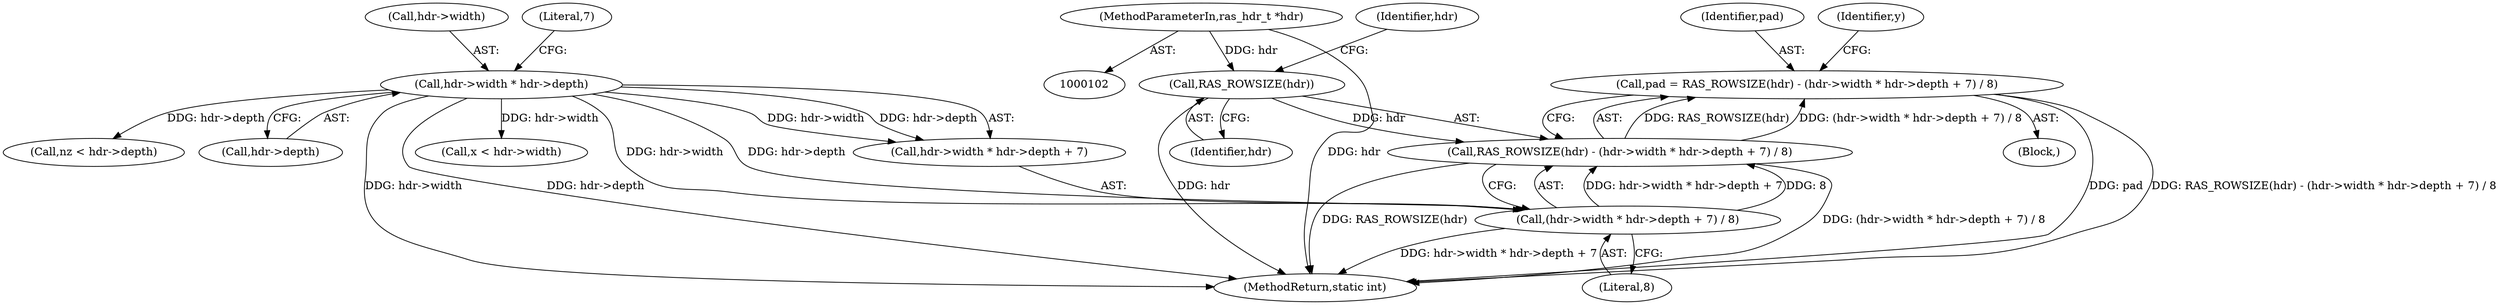 digraph "0_jasper_411a4068f8c464e883358bf403a3e25158863823_0@integer" {
"1000163" [label="(Call,pad = RAS_ROWSIZE(hdr) - (hdr->width * hdr->depth + 7) / 8)"];
"1000165" [label="(Call,RAS_ROWSIZE(hdr) - (hdr->width * hdr->depth + 7) / 8)"];
"1000166" [label="(Call,RAS_ROWSIZE(hdr))"];
"1000104" [label="(MethodParameterIn,ras_hdr_t *hdr)"];
"1000168" [label="(Call,(hdr->width * hdr->depth + 7) / 8)"];
"1000170" [label="(Call,hdr->width * hdr->depth)"];
"1000163" [label="(Call,pad = RAS_ROWSIZE(hdr) - (hdr->width * hdr->depth + 7) / 8)"];
"1000201" [label="(Call,x < hdr->width)"];
"1000166" [label="(Call,RAS_ROWSIZE(hdr))"];
"1000177" [label="(Literal,7)"];
"1000210" [label="(Call,nz < hdr->depth)"];
"1000380" [label="(MethodReturn,static int)"];
"1000104" [label="(MethodParameterIn,ras_hdr_t *hdr)"];
"1000107" [label="(Block,)"];
"1000164" [label="(Identifier,pad)"];
"1000172" [label="(Identifier,hdr)"];
"1000170" [label="(Call,hdr->width * hdr->depth)"];
"1000174" [label="(Call,hdr->depth)"];
"1000181" [label="(Identifier,y)"];
"1000167" [label="(Identifier,hdr)"];
"1000168" [label="(Call,(hdr->width * hdr->depth + 7) / 8)"];
"1000171" [label="(Call,hdr->width)"];
"1000169" [label="(Call,hdr->width * hdr->depth + 7)"];
"1000165" [label="(Call,RAS_ROWSIZE(hdr) - (hdr->width * hdr->depth + 7) / 8)"];
"1000178" [label="(Literal,8)"];
"1000163" -> "1000107"  [label="AST: "];
"1000163" -> "1000165"  [label="CFG: "];
"1000164" -> "1000163"  [label="AST: "];
"1000165" -> "1000163"  [label="AST: "];
"1000181" -> "1000163"  [label="CFG: "];
"1000163" -> "1000380"  [label="DDG: pad"];
"1000163" -> "1000380"  [label="DDG: RAS_ROWSIZE(hdr) - (hdr->width * hdr->depth + 7) / 8"];
"1000165" -> "1000163"  [label="DDG: RAS_ROWSIZE(hdr)"];
"1000165" -> "1000163"  [label="DDG: (hdr->width * hdr->depth + 7) / 8"];
"1000165" -> "1000168"  [label="CFG: "];
"1000166" -> "1000165"  [label="AST: "];
"1000168" -> "1000165"  [label="AST: "];
"1000165" -> "1000380"  [label="DDG: (hdr->width * hdr->depth + 7) / 8"];
"1000165" -> "1000380"  [label="DDG: RAS_ROWSIZE(hdr)"];
"1000166" -> "1000165"  [label="DDG: hdr"];
"1000168" -> "1000165"  [label="DDG: hdr->width * hdr->depth + 7"];
"1000168" -> "1000165"  [label="DDG: 8"];
"1000166" -> "1000167"  [label="CFG: "];
"1000167" -> "1000166"  [label="AST: "];
"1000172" -> "1000166"  [label="CFG: "];
"1000166" -> "1000380"  [label="DDG: hdr"];
"1000104" -> "1000166"  [label="DDG: hdr"];
"1000104" -> "1000102"  [label="AST: "];
"1000104" -> "1000380"  [label="DDG: hdr"];
"1000168" -> "1000178"  [label="CFG: "];
"1000169" -> "1000168"  [label="AST: "];
"1000178" -> "1000168"  [label="AST: "];
"1000168" -> "1000380"  [label="DDG: hdr->width * hdr->depth + 7"];
"1000170" -> "1000168"  [label="DDG: hdr->width"];
"1000170" -> "1000168"  [label="DDG: hdr->depth"];
"1000170" -> "1000169"  [label="AST: "];
"1000170" -> "1000174"  [label="CFG: "];
"1000171" -> "1000170"  [label="AST: "];
"1000174" -> "1000170"  [label="AST: "];
"1000177" -> "1000170"  [label="CFG: "];
"1000170" -> "1000380"  [label="DDG: hdr->width"];
"1000170" -> "1000380"  [label="DDG: hdr->depth"];
"1000170" -> "1000169"  [label="DDG: hdr->width"];
"1000170" -> "1000169"  [label="DDG: hdr->depth"];
"1000170" -> "1000201"  [label="DDG: hdr->width"];
"1000170" -> "1000210"  [label="DDG: hdr->depth"];
}
